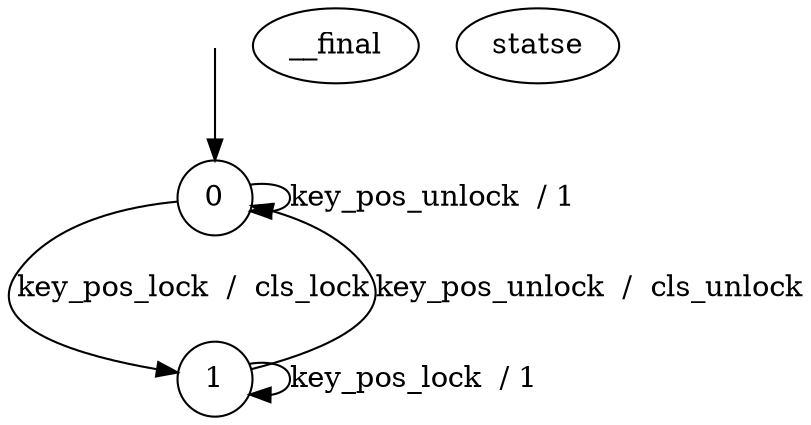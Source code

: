 digraph g {

	s0 [shape="circle" label="0"];
	s1 [shape="circle" label="1"];
	s0 -> s0 [label="key_pos_unlock  / 1"];
	s0 -> s1 [label="key_pos_lock  /  cls_lock"];
	s1 -> s0 [label="key_pos_unlock  /  cls_unlock"];
	s1 -> s1 [label="key_pos_lock  / 1"];

__start0 [label="" shape="none" width="0" height="0"];
__start0 -> s0;
__final statse{
    s1

}
}
